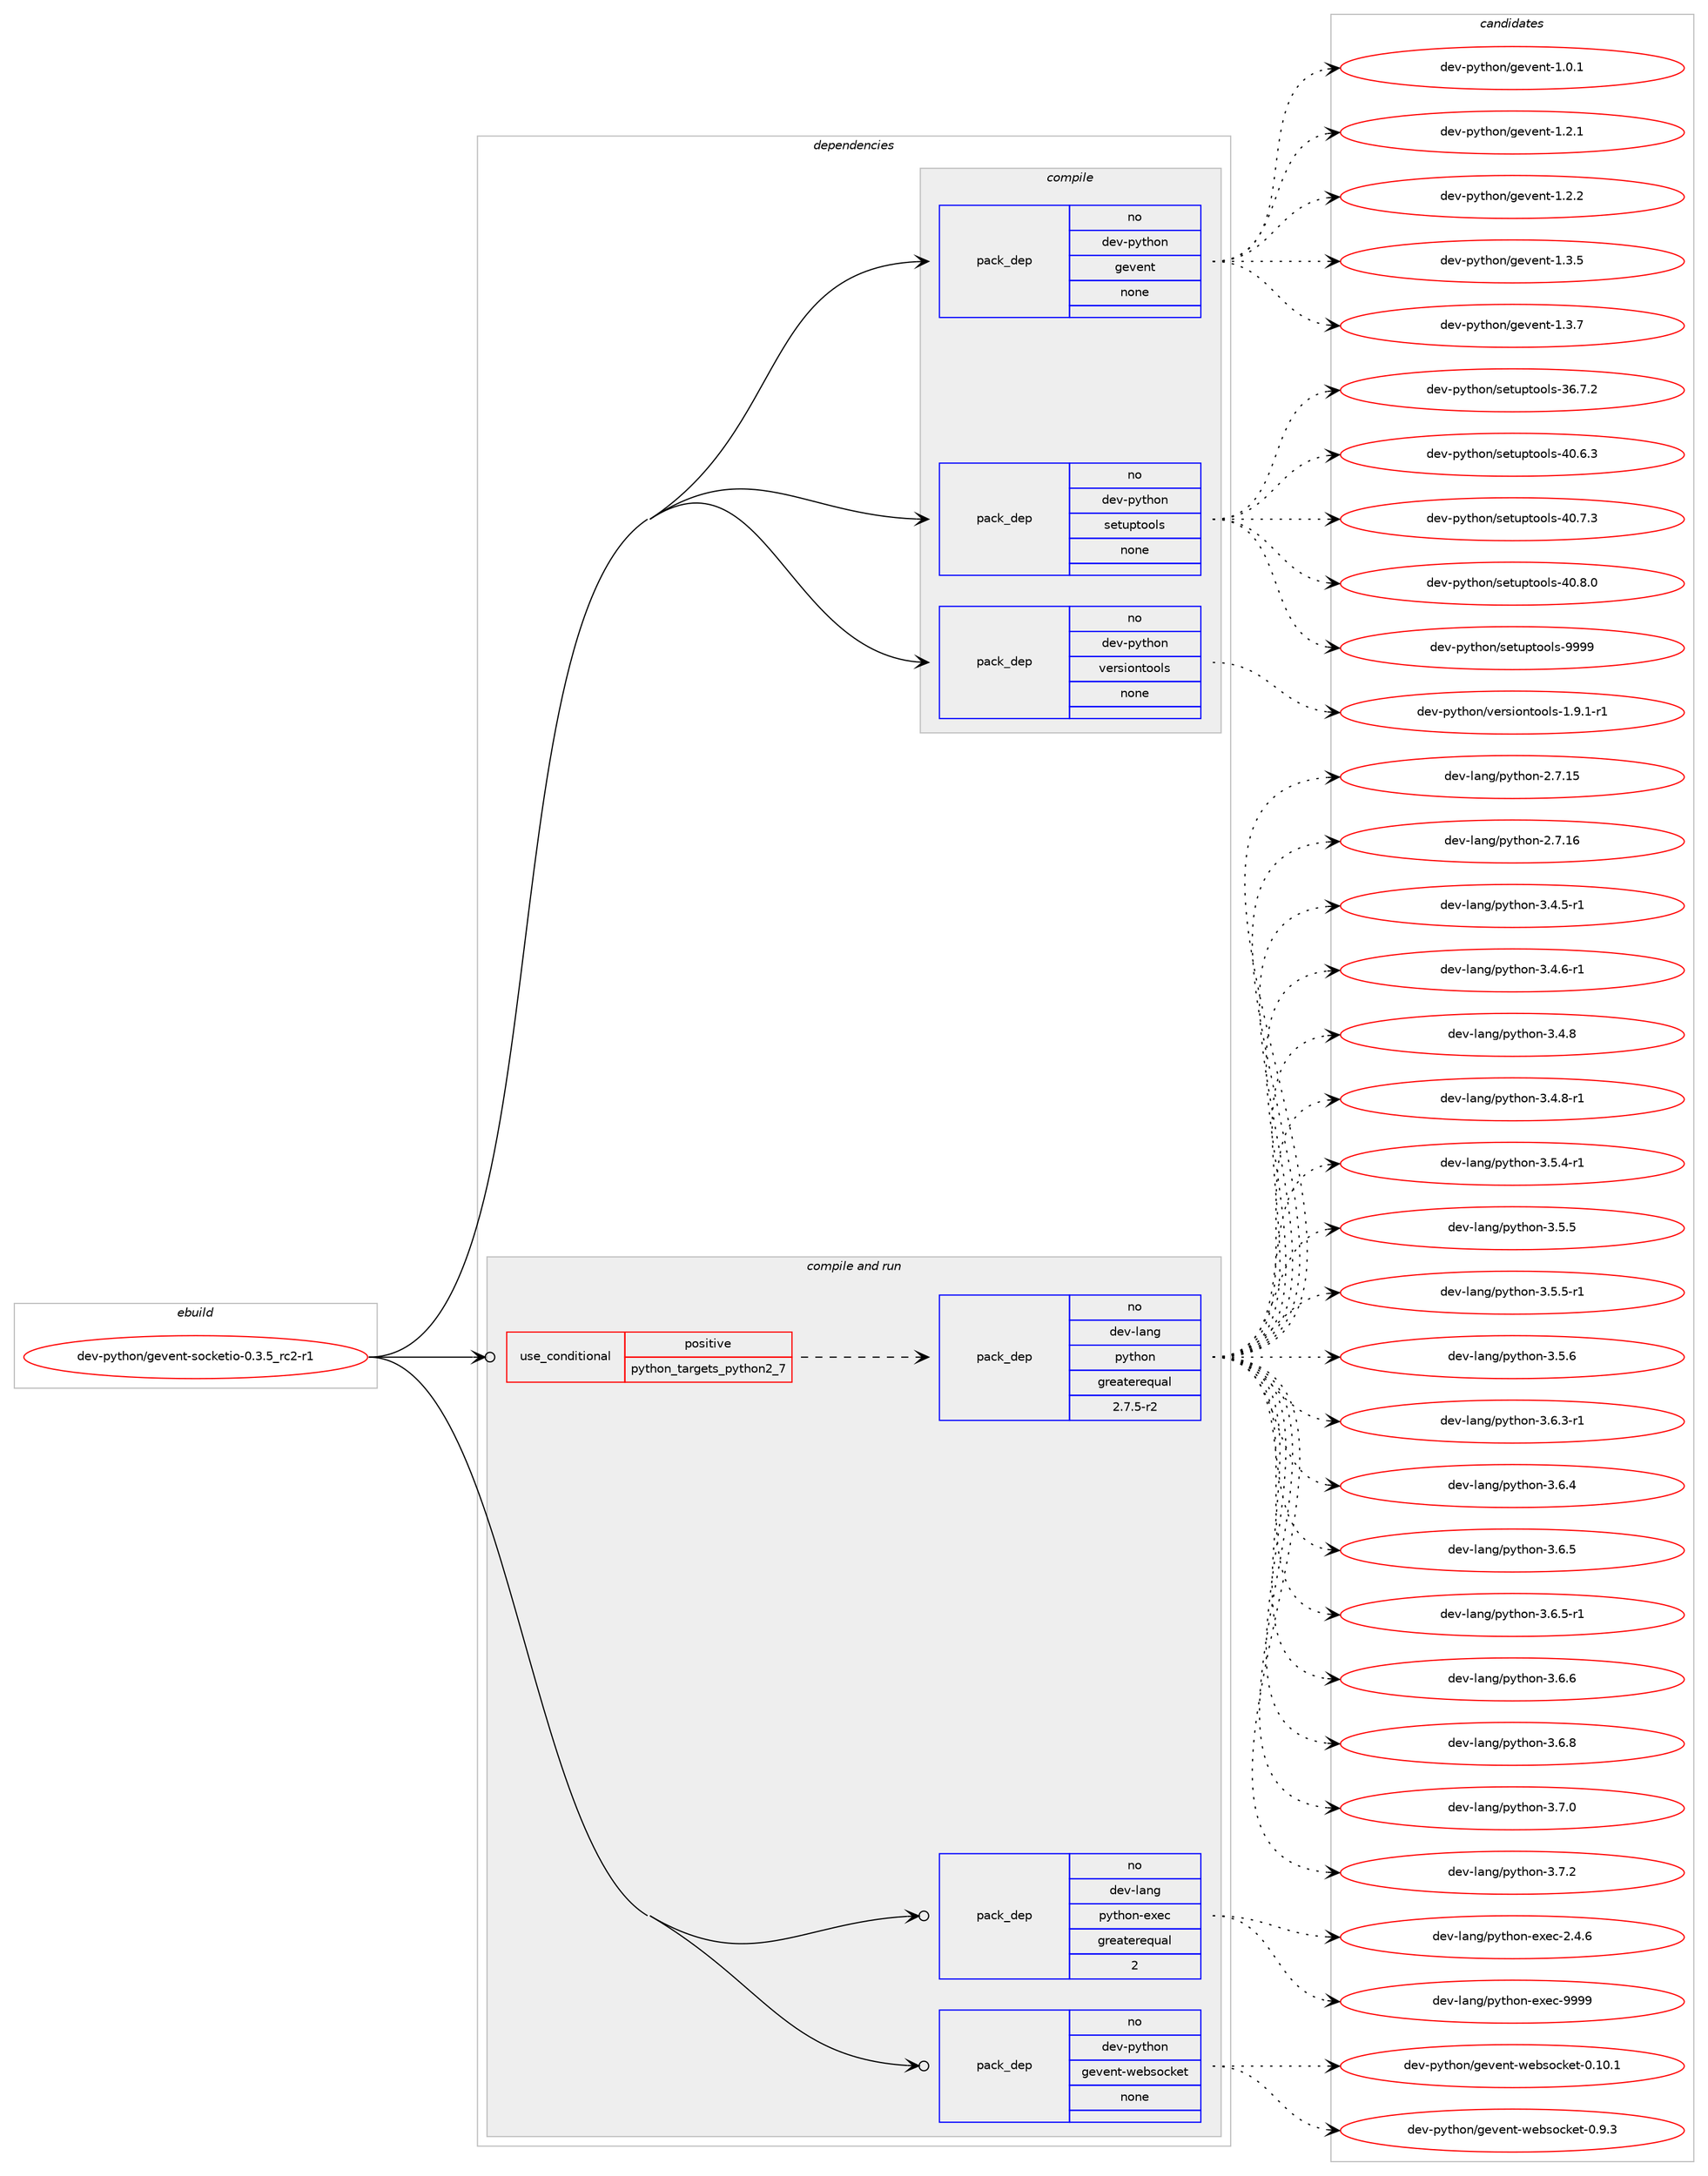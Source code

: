 digraph prolog {

# *************
# Graph options
# *************

newrank=true;
concentrate=true;
compound=true;
graph [rankdir=LR,fontname=Helvetica,fontsize=10,ranksep=1.5];#, ranksep=2.5, nodesep=0.2];
edge  [arrowhead=vee];
node  [fontname=Helvetica,fontsize=10];

# **********
# The ebuild
# **********

subgraph cluster_leftcol {
color=gray;
rank=same;
label=<<i>ebuild</i>>;
id [label="dev-python/gevent-socketio-0.3.5_rc2-r1", color=red, width=4, href="../dev-python/gevent-socketio-0.3.5_rc2-r1.svg"];
}

# ****************
# The dependencies
# ****************

subgraph cluster_midcol {
color=gray;
label=<<i>dependencies</i>>;
subgraph cluster_compile {
fillcolor="#eeeeee";
style=filled;
label=<<i>compile</i>>;
subgraph pack1012846 {
dependency1411014 [label=<<TABLE BORDER="0" CELLBORDER="1" CELLSPACING="0" CELLPADDING="4" WIDTH="220"><TR><TD ROWSPAN="6" CELLPADDING="30">pack_dep</TD></TR><TR><TD WIDTH="110">no</TD></TR><TR><TD>dev-python</TD></TR><TR><TD>gevent</TD></TR><TR><TD>none</TD></TR><TR><TD></TD></TR></TABLE>>, shape=none, color=blue];
}
id:e -> dependency1411014:w [weight=20,style="solid",arrowhead="vee"];
subgraph pack1012847 {
dependency1411015 [label=<<TABLE BORDER="0" CELLBORDER="1" CELLSPACING="0" CELLPADDING="4" WIDTH="220"><TR><TD ROWSPAN="6" CELLPADDING="30">pack_dep</TD></TR><TR><TD WIDTH="110">no</TD></TR><TR><TD>dev-python</TD></TR><TR><TD>setuptools</TD></TR><TR><TD>none</TD></TR><TR><TD></TD></TR></TABLE>>, shape=none, color=blue];
}
id:e -> dependency1411015:w [weight=20,style="solid",arrowhead="vee"];
subgraph pack1012848 {
dependency1411016 [label=<<TABLE BORDER="0" CELLBORDER="1" CELLSPACING="0" CELLPADDING="4" WIDTH="220"><TR><TD ROWSPAN="6" CELLPADDING="30">pack_dep</TD></TR><TR><TD WIDTH="110">no</TD></TR><TR><TD>dev-python</TD></TR><TR><TD>versiontools</TD></TR><TR><TD>none</TD></TR><TR><TD></TD></TR></TABLE>>, shape=none, color=blue];
}
id:e -> dependency1411016:w [weight=20,style="solid",arrowhead="vee"];
}
subgraph cluster_compileandrun {
fillcolor="#eeeeee";
style=filled;
label=<<i>compile and run</i>>;
subgraph cond374909 {
dependency1411017 [label=<<TABLE BORDER="0" CELLBORDER="1" CELLSPACING="0" CELLPADDING="4"><TR><TD ROWSPAN="3" CELLPADDING="10">use_conditional</TD></TR><TR><TD>positive</TD></TR><TR><TD>python_targets_python2_7</TD></TR></TABLE>>, shape=none, color=red];
subgraph pack1012849 {
dependency1411018 [label=<<TABLE BORDER="0" CELLBORDER="1" CELLSPACING="0" CELLPADDING="4" WIDTH="220"><TR><TD ROWSPAN="6" CELLPADDING="30">pack_dep</TD></TR><TR><TD WIDTH="110">no</TD></TR><TR><TD>dev-lang</TD></TR><TR><TD>python</TD></TR><TR><TD>greaterequal</TD></TR><TR><TD>2.7.5-r2</TD></TR></TABLE>>, shape=none, color=blue];
}
dependency1411017:e -> dependency1411018:w [weight=20,style="dashed",arrowhead="vee"];
}
id:e -> dependency1411017:w [weight=20,style="solid",arrowhead="odotvee"];
subgraph pack1012850 {
dependency1411019 [label=<<TABLE BORDER="0" CELLBORDER="1" CELLSPACING="0" CELLPADDING="4" WIDTH="220"><TR><TD ROWSPAN="6" CELLPADDING="30">pack_dep</TD></TR><TR><TD WIDTH="110">no</TD></TR><TR><TD>dev-lang</TD></TR><TR><TD>python-exec</TD></TR><TR><TD>greaterequal</TD></TR><TR><TD>2</TD></TR></TABLE>>, shape=none, color=blue];
}
id:e -> dependency1411019:w [weight=20,style="solid",arrowhead="odotvee"];
subgraph pack1012851 {
dependency1411020 [label=<<TABLE BORDER="0" CELLBORDER="1" CELLSPACING="0" CELLPADDING="4" WIDTH="220"><TR><TD ROWSPAN="6" CELLPADDING="30">pack_dep</TD></TR><TR><TD WIDTH="110">no</TD></TR><TR><TD>dev-python</TD></TR><TR><TD>gevent-websocket</TD></TR><TR><TD>none</TD></TR><TR><TD></TD></TR></TABLE>>, shape=none, color=blue];
}
id:e -> dependency1411020:w [weight=20,style="solid",arrowhead="odotvee"];
}
subgraph cluster_run {
fillcolor="#eeeeee";
style=filled;
label=<<i>run</i>>;
}
}

# **************
# The candidates
# **************

subgraph cluster_choices {
rank=same;
color=gray;
label=<<i>candidates</i>>;

subgraph choice1012846 {
color=black;
nodesep=1;
choice1001011184511212111610411111047103101118101110116454946484649 [label="dev-python/gevent-1.0.1", color=red, width=4,href="../dev-python/gevent-1.0.1.svg"];
choice1001011184511212111610411111047103101118101110116454946504649 [label="dev-python/gevent-1.2.1", color=red, width=4,href="../dev-python/gevent-1.2.1.svg"];
choice1001011184511212111610411111047103101118101110116454946504650 [label="dev-python/gevent-1.2.2", color=red, width=4,href="../dev-python/gevent-1.2.2.svg"];
choice1001011184511212111610411111047103101118101110116454946514653 [label="dev-python/gevent-1.3.5", color=red, width=4,href="../dev-python/gevent-1.3.5.svg"];
choice1001011184511212111610411111047103101118101110116454946514655 [label="dev-python/gevent-1.3.7", color=red, width=4,href="../dev-python/gevent-1.3.7.svg"];
dependency1411014:e -> choice1001011184511212111610411111047103101118101110116454946484649:w [style=dotted,weight="100"];
dependency1411014:e -> choice1001011184511212111610411111047103101118101110116454946504649:w [style=dotted,weight="100"];
dependency1411014:e -> choice1001011184511212111610411111047103101118101110116454946504650:w [style=dotted,weight="100"];
dependency1411014:e -> choice1001011184511212111610411111047103101118101110116454946514653:w [style=dotted,weight="100"];
dependency1411014:e -> choice1001011184511212111610411111047103101118101110116454946514655:w [style=dotted,weight="100"];
}
subgraph choice1012847 {
color=black;
nodesep=1;
choice100101118451121211161041111104711510111611711211611111110811545515446554650 [label="dev-python/setuptools-36.7.2", color=red, width=4,href="../dev-python/setuptools-36.7.2.svg"];
choice100101118451121211161041111104711510111611711211611111110811545524846544651 [label="dev-python/setuptools-40.6.3", color=red, width=4,href="../dev-python/setuptools-40.6.3.svg"];
choice100101118451121211161041111104711510111611711211611111110811545524846554651 [label="dev-python/setuptools-40.7.3", color=red, width=4,href="../dev-python/setuptools-40.7.3.svg"];
choice100101118451121211161041111104711510111611711211611111110811545524846564648 [label="dev-python/setuptools-40.8.0", color=red, width=4,href="../dev-python/setuptools-40.8.0.svg"];
choice10010111845112121116104111110471151011161171121161111111081154557575757 [label="dev-python/setuptools-9999", color=red, width=4,href="../dev-python/setuptools-9999.svg"];
dependency1411015:e -> choice100101118451121211161041111104711510111611711211611111110811545515446554650:w [style=dotted,weight="100"];
dependency1411015:e -> choice100101118451121211161041111104711510111611711211611111110811545524846544651:w [style=dotted,weight="100"];
dependency1411015:e -> choice100101118451121211161041111104711510111611711211611111110811545524846554651:w [style=dotted,weight="100"];
dependency1411015:e -> choice100101118451121211161041111104711510111611711211611111110811545524846564648:w [style=dotted,weight="100"];
dependency1411015:e -> choice10010111845112121116104111110471151011161171121161111111081154557575757:w [style=dotted,weight="100"];
}
subgraph choice1012848 {
color=black;
nodesep=1;
choice10010111845112121116104111110471181011141151051111101161111111081154549465746494511449 [label="dev-python/versiontools-1.9.1-r1", color=red, width=4,href="../dev-python/versiontools-1.9.1-r1.svg"];
dependency1411016:e -> choice10010111845112121116104111110471181011141151051111101161111111081154549465746494511449:w [style=dotted,weight="100"];
}
subgraph choice1012849 {
color=black;
nodesep=1;
choice10010111845108971101034711212111610411111045504655464953 [label="dev-lang/python-2.7.15", color=red, width=4,href="../dev-lang/python-2.7.15.svg"];
choice10010111845108971101034711212111610411111045504655464954 [label="dev-lang/python-2.7.16", color=red, width=4,href="../dev-lang/python-2.7.16.svg"];
choice1001011184510897110103471121211161041111104551465246534511449 [label="dev-lang/python-3.4.5-r1", color=red, width=4,href="../dev-lang/python-3.4.5-r1.svg"];
choice1001011184510897110103471121211161041111104551465246544511449 [label="dev-lang/python-3.4.6-r1", color=red, width=4,href="../dev-lang/python-3.4.6-r1.svg"];
choice100101118451089711010347112121116104111110455146524656 [label="dev-lang/python-3.4.8", color=red, width=4,href="../dev-lang/python-3.4.8.svg"];
choice1001011184510897110103471121211161041111104551465246564511449 [label="dev-lang/python-3.4.8-r1", color=red, width=4,href="../dev-lang/python-3.4.8-r1.svg"];
choice1001011184510897110103471121211161041111104551465346524511449 [label="dev-lang/python-3.5.4-r1", color=red, width=4,href="../dev-lang/python-3.5.4-r1.svg"];
choice100101118451089711010347112121116104111110455146534653 [label="dev-lang/python-3.5.5", color=red, width=4,href="../dev-lang/python-3.5.5.svg"];
choice1001011184510897110103471121211161041111104551465346534511449 [label="dev-lang/python-3.5.5-r1", color=red, width=4,href="../dev-lang/python-3.5.5-r1.svg"];
choice100101118451089711010347112121116104111110455146534654 [label="dev-lang/python-3.5.6", color=red, width=4,href="../dev-lang/python-3.5.6.svg"];
choice1001011184510897110103471121211161041111104551465446514511449 [label="dev-lang/python-3.6.3-r1", color=red, width=4,href="../dev-lang/python-3.6.3-r1.svg"];
choice100101118451089711010347112121116104111110455146544652 [label="dev-lang/python-3.6.4", color=red, width=4,href="../dev-lang/python-3.6.4.svg"];
choice100101118451089711010347112121116104111110455146544653 [label="dev-lang/python-3.6.5", color=red, width=4,href="../dev-lang/python-3.6.5.svg"];
choice1001011184510897110103471121211161041111104551465446534511449 [label="dev-lang/python-3.6.5-r1", color=red, width=4,href="../dev-lang/python-3.6.5-r1.svg"];
choice100101118451089711010347112121116104111110455146544654 [label="dev-lang/python-3.6.6", color=red, width=4,href="../dev-lang/python-3.6.6.svg"];
choice100101118451089711010347112121116104111110455146544656 [label="dev-lang/python-3.6.8", color=red, width=4,href="../dev-lang/python-3.6.8.svg"];
choice100101118451089711010347112121116104111110455146554648 [label="dev-lang/python-3.7.0", color=red, width=4,href="../dev-lang/python-3.7.0.svg"];
choice100101118451089711010347112121116104111110455146554650 [label="dev-lang/python-3.7.2", color=red, width=4,href="../dev-lang/python-3.7.2.svg"];
dependency1411018:e -> choice10010111845108971101034711212111610411111045504655464953:w [style=dotted,weight="100"];
dependency1411018:e -> choice10010111845108971101034711212111610411111045504655464954:w [style=dotted,weight="100"];
dependency1411018:e -> choice1001011184510897110103471121211161041111104551465246534511449:w [style=dotted,weight="100"];
dependency1411018:e -> choice1001011184510897110103471121211161041111104551465246544511449:w [style=dotted,weight="100"];
dependency1411018:e -> choice100101118451089711010347112121116104111110455146524656:w [style=dotted,weight="100"];
dependency1411018:e -> choice1001011184510897110103471121211161041111104551465246564511449:w [style=dotted,weight="100"];
dependency1411018:e -> choice1001011184510897110103471121211161041111104551465346524511449:w [style=dotted,weight="100"];
dependency1411018:e -> choice100101118451089711010347112121116104111110455146534653:w [style=dotted,weight="100"];
dependency1411018:e -> choice1001011184510897110103471121211161041111104551465346534511449:w [style=dotted,weight="100"];
dependency1411018:e -> choice100101118451089711010347112121116104111110455146534654:w [style=dotted,weight="100"];
dependency1411018:e -> choice1001011184510897110103471121211161041111104551465446514511449:w [style=dotted,weight="100"];
dependency1411018:e -> choice100101118451089711010347112121116104111110455146544652:w [style=dotted,weight="100"];
dependency1411018:e -> choice100101118451089711010347112121116104111110455146544653:w [style=dotted,weight="100"];
dependency1411018:e -> choice1001011184510897110103471121211161041111104551465446534511449:w [style=dotted,weight="100"];
dependency1411018:e -> choice100101118451089711010347112121116104111110455146544654:w [style=dotted,weight="100"];
dependency1411018:e -> choice100101118451089711010347112121116104111110455146544656:w [style=dotted,weight="100"];
dependency1411018:e -> choice100101118451089711010347112121116104111110455146554648:w [style=dotted,weight="100"];
dependency1411018:e -> choice100101118451089711010347112121116104111110455146554650:w [style=dotted,weight="100"];
}
subgraph choice1012850 {
color=black;
nodesep=1;
choice1001011184510897110103471121211161041111104510112010199455046524654 [label="dev-lang/python-exec-2.4.6", color=red, width=4,href="../dev-lang/python-exec-2.4.6.svg"];
choice10010111845108971101034711212111610411111045101120101994557575757 [label="dev-lang/python-exec-9999", color=red, width=4,href="../dev-lang/python-exec-9999.svg"];
dependency1411019:e -> choice1001011184510897110103471121211161041111104510112010199455046524654:w [style=dotted,weight="100"];
dependency1411019:e -> choice10010111845108971101034711212111610411111045101120101994557575757:w [style=dotted,weight="100"];
}
subgraph choice1012851 {
color=black;
nodesep=1;
choice100101118451121211161041111104710310111810111011645119101981151119910710111645484649484649 [label="dev-python/gevent-websocket-0.10.1", color=red, width=4,href="../dev-python/gevent-websocket-0.10.1.svg"];
choice1001011184511212111610411111047103101118101110116451191019811511199107101116454846574651 [label="dev-python/gevent-websocket-0.9.3", color=red, width=4,href="../dev-python/gevent-websocket-0.9.3.svg"];
dependency1411020:e -> choice100101118451121211161041111104710310111810111011645119101981151119910710111645484649484649:w [style=dotted,weight="100"];
dependency1411020:e -> choice1001011184511212111610411111047103101118101110116451191019811511199107101116454846574651:w [style=dotted,weight="100"];
}
}

}

